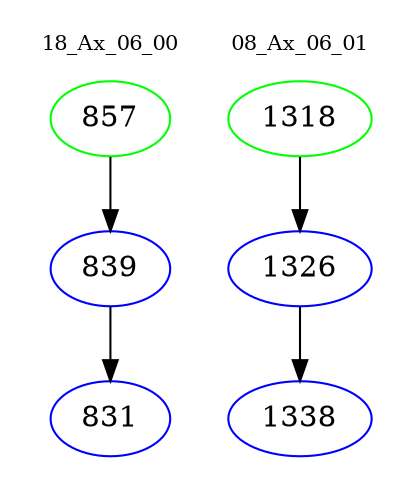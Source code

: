 digraph{
subgraph cluster_0 {
color = white
label = "18_Ax_06_00";
fontsize=10;
T0_857 [label="857", color="green"]
T0_857 -> T0_839 [color="black"]
T0_839 [label="839", color="blue"]
T0_839 -> T0_831 [color="black"]
T0_831 [label="831", color="blue"]
}
subgraph cluster_1 {
color = white
label = "08_Ax_06_01";
fontsize=10;
T1_1318 [label="1318", color="green"]
T1_1318 -> T1_1326 [color="black"]
T1_1326 [label="1326", color="blue"]
T1_1326 -> T1_1338 [color="black"]
T1_1338 [label="1338", color="blue"]
}
}
